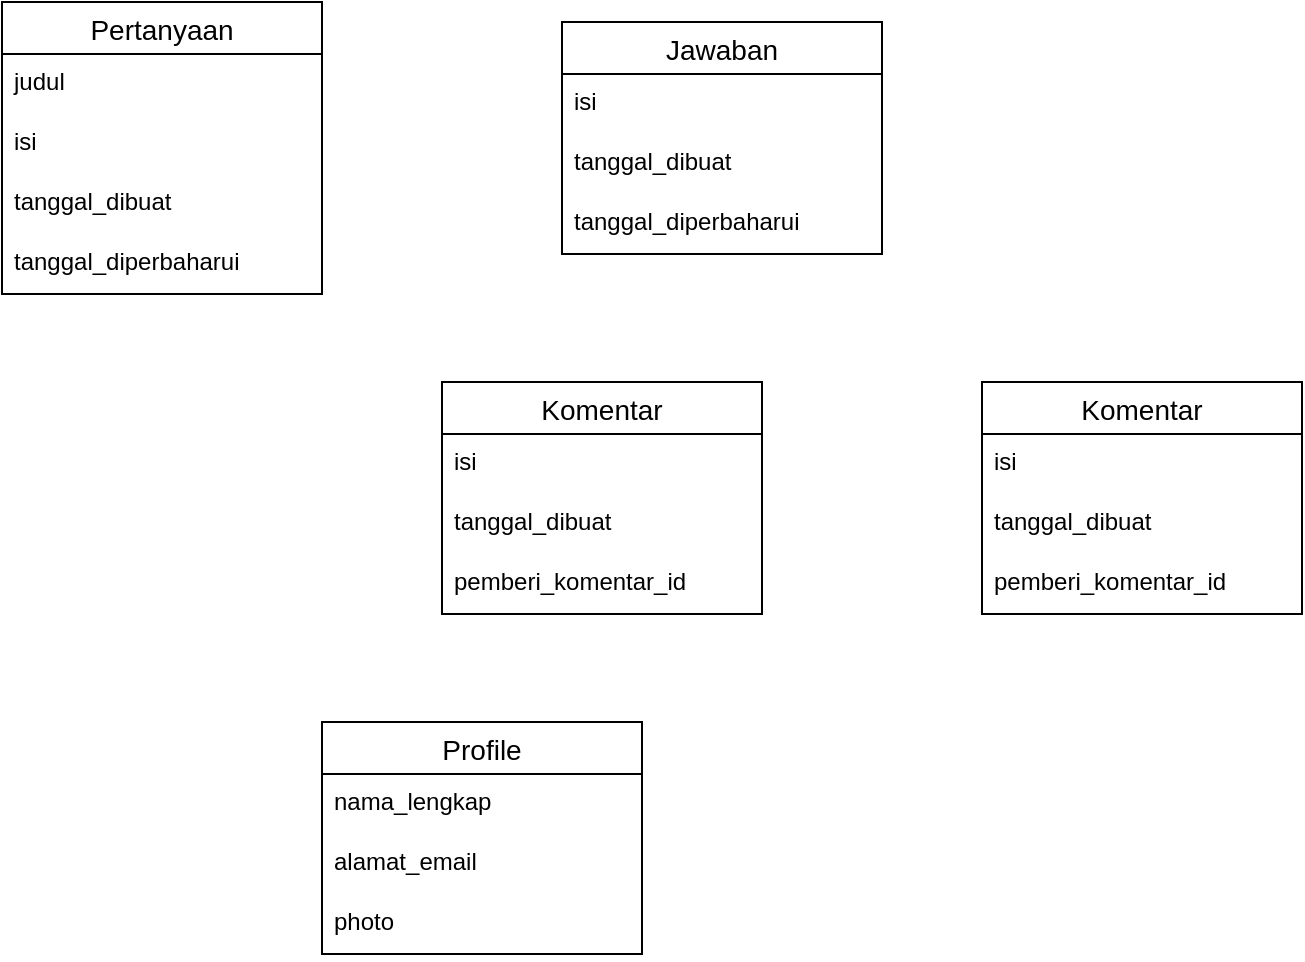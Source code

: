 <mxfile version="13.5.9" type="github">
  <diagram id="R2lEEEUBdFMjLlhIrx00" name="Page-1">
    <mxGraphModel dx="604" dy="674" grid="1" gridSize="10" guides="1" tooltips="1" connect="1" arrows="1" fold="1" page="1" pageScale="1" pageWidth="1100" pageHeight="850" math="0" shadow="0" extFonts="Permanent Marker^https://fonts.googleapis.com/css?family=Permanent+Marker">
      <root>
        <mxCell id="0" />
        <mxCell id="1" parent="0" />
        <mxCell id="hNDTII4GYqArJN-q6H18-1" value="Profile" style="swimlane;fontStyle=0;childLayout=stackLayout;horizontal=1;startSize=26;horizontalStack=0;resizeParent=1;resizeParentMax=0;resizeLast=0;collapsible=1;marginBottom=0;align=center;fontSize=14;" vertex="1" parent="1">
          <mxGeometry x="250" y="490" width="160" height="116" as="geometry" />
        </mxCell>
        <mxCell id="hNDTII4GYqArJN-q6H18-2" value="nama_lengkap" style="text;strokeColor=none;fillColor=none;spacingLeft=4;spacingRight=4;overflow=hidden;rotatable=0;points=[[0,0.5],[1,0.5]];portConstraint=eastwest;fontSize=12;" vertex="1" parent="hNDTII4GYqArJN-q6H18-1">
          <mxGeometry y="26" width="160" height="30" as="geometry" />
        </mxCell>
        <mxCell id="hNDTII4GYqArJN-q6H18-3" value="alamat_email" style="text;strokeColor=none;fillColor=none;spacingLeft=4;spacingRight=4;overflow=hidden;rotatable=0;points=[[0,0.5],[1,0.5]];portConstraint=eastwest;fontSize=12;" vertex="1" parent="hNDTII4GYqArJN-q6H18-1">
          <mxGeometry y="56" width="160" height="30" as="geometry" />
        </mxCell>
        <mxCell id="hNDTII4GYqArJN-q6H18-4" value="photo" style="text;strokeColor=none;fillColor=none;spacingLeft=4;spacingRight=4;overflow=hidden;rotatable=0;points=[[0,0.5],[1,0.5]];portConstraint=eastwest;fontSize=12;" vertex="1" parent="hNDTII4GYqArJN-q6H18-1">
          <mxGeometry y="86" width="160" height="30" as="geometry" />
        </mxCell>
        <mxCell id="hNDTII4GYqArJN-q6H18-5" value="Pertanyaan" style="swimlane;fontStyle=0;childLayout=stackLayout;horizontal=1;startSize=26;horizontalStack=0;resizeParent=1;resizeParentMax=0;resizeLast=0;collapsible=1;marginBottom=0;align=center;fontSize=14;" vertex="1" parent="1">
          <mxGeometry x="90" y="130" width="160" height="146" as="geometry" />
        </mxCell>
        <mxCell id="hNDTII4GYqArJN-q6H18-6" value="judul" style="text;strokeColor=none;fillColor=none;spacingLeft=4;spacingRight=4;overflow=hidden;rotatable=0;points=[[0,0.5],[1,0.5]];portConstraint=eastwest;fontSize=12;" vertex="1" parent="hNDTII4GYqArJN-q6H18-5">
          <mxGeometry y="26" width="160" height="30" as="geometry" />
        </mxCell>
        <mxCell id="hNDTII4GYqArJN-q6H18-7" value="isi" style="text;strokeColor=none;fillColor=none;spacingLeft=4;spacingRight=4;overflow=hidden;rotatable=0;points=[[0,0.5],[1,0.5]];portConstraint=eastwest;fontSize=12;" vertex="1" parent="hNDTII4GYqArJN-q6H18-5">
          <mxGeometry y="56" width="160" height="30" as="geometry" />
        </mxCell>
        <mxCell id="hNDTII4GYqArJN-q6H18-8" value="tanggal_dibuat" style="text;strokeColor=none;fillColor=none;spacingLeft=4;spacingRight=4;overflow=hidden;rotatable=0;points=[[0,0.5],[1,0.5]];portConstraint=eastwest;fontSize=12;" vertex="1" parent="hNDTII4GYqArJN-q6H18-5">
          <mxGeometry y="86" width="160" height="30" as="geometry" />
        </mxCell>
        <mxCell id="hNDTII4GYqArJN-q6H18-22" value="tanggal_diperbaharui" style="text;strokeColor=none;fillColor=none;spacingLeft=4;spacingRight=4;overflow=hidden;rotatable=0;points=[[0,0.5],[1,0.5]];portConstraint=eastwest;fontSize=12;" vertex="1" parent="hNDTII4GYqArJN-q6H18-5">
          <mxGeometry y="116" width="160" height="30" as="geometry" />
        </mxCell>
        <mxCell id="hNDTII4GYqArJN-q6H18-23" value="Jawaban" style="swimlane;fontStyle=0;childLayout=stackLayout;horizontal=1;startSize=26;horizontalStack=0;resizeParent=1;resizeParentMax=0;resizeLast=0;collapsible=1;marginBottom=0;align=center;fontSize=14;" vertex="1" parent="1">
          <mxGeometry x="370" y="140" width="160" height="116" as="geometry" />
        </mxCell>
        <mxCell id="hNDTII4GYqArJN-q6H18-25" value="isi" style="text;strokeColor=none;fillColor=none;spacingLeft=4;spacingRight=4;overflow=hidden;rotatable=0;points=[[0,0.5],[1,0.5]];portConstraint=eastwest;fontSize=12;" vertex="1" parent="hNDTII4GYqArJN-q6H18-23">
          <mxGeometry y="26" width="160" height="30" as="geometry" />
        </mxCell>
        <mxCell id="hNDTII4GYqArJN-q6H18-26" value="tanggal_dibuat" style="text;strokeColor=none;fillColor=none;spacingLeft=4;spacingRight=4;overflow=hidden;rotatable=0;points=[[0,0.5],[1,0.5]];portConstraint=eastwest;fontSize=12;" vertex="1" parent="hNDTII4GYqArJN-q6H18-23">
          <mxGeometry y="56" width="160" height="30" as="geometry" />
        </mxCell>
        <mxCell id="hNDTII4GYqArJN-q6H18-27" value="tanggal_diperbaharui" style="text;strokeColor=none;fillColor=none;spacingLeft=4;spacingRight=4;overflow=hidden;rotatable=0;points=[[0,0.5],[1,0.5]];portConstraint=eastwest;fontSize=12;" vertex="1" parent="hNDTII4GYqArJN-q6H18-23">
          <mxGeometry y="86" width="160" height="30" as="geometry" />
        </mxCell>
        <mxCell id="hNDTII4GYqArJN-q6H18-32" value="Komentar" style="swimlane;fontStyle=0;childLayout=stackLayout;horizontal=1;startSize=26;horizontalStack=0;resizeParent=1;resizeParentMax=0;resizeLast=0;collapsible=1;marginBottom=0;align=center;fontSize=14;" vertex="1" parent="1">
          <mxGeometry x="580" y="320" width="160" height="116" as="geometry" />
        </mxCell>
        <mxCell id="hNDTII4GYqArJN-q6H18-33" value="isi" style="text;strokeColor=none;fillColor=none;spacingLeft=4;spacingRight=4;overflow=hidden;rotatable=0;points=[[0,0.5],[1,0.5]];portConstraint=eastwest;fontSize=12;" vertex="1" parent="hNDTII4GYqArJN-q6H18-32">
          <mxGeometry y="26" width="160" height="30" as="geometry" />
        </mxCell>
        <mxCell id="hNDTII4GYqArJN-q6H18-34" value="tanggal_dibuat" style="text;strokeColor=none;fillColor=none;spacingLeft=4;spacingRight=4;overflow=hidden;rotatable=0;points=[[0,0.5],[1,0.5]];portConstraint=eastwest;fontSize=12;" vertex="1" parent="hNDTII4GYqArJN-q6H18-32">
          <mxGeometry y="56" width="160" height="30" as="geometry" />
        </mxCell>
        <mxCell id="hNDTII4GYqArJN-q6H18-35" value="pemberi_komentar_id" style="text;strokeColor=none;fillColor=none;spacingLeft=4;spacingRight=4;overflow=hidden;rotatable=0;points=[[0,0.5],[1,0.5]];portConstraint=eastwest;fontSize=12;" vertex="1" parent="hNDTII4GYqArJN-q6H18-32">
          <mxGeometry y="86" width="160" height="30" as="geometry" />
        </mxCell>
        <mxCell id="hNDTII4GYqArJN-q6H18-28" value="Komentar" style="swimlane;fontStyle=0;childLayout=stackLayout;horizontal=1;startSize=26;horizontalStack=0;resizeParent=1;resizeParentMax=0;resizeLast=0;collapsible=1;marginBottom=0;align=center;fontSize=14;" vertex="1" parent="1">
          <mxGeometry x="310" y="320" width="160" height="116" as="geometry" />
        </mxCell>
        <mxCell id="hNDTII4GYqArJN-q6H18-29" value="isi" style="text;strokeColor=none;fillColor=none;spacingLeft=4;spacingRight=4;overflow=hidden;rotatable=0;points=[[0,0.5],[1,0.5]];portConstraint=eastwest;fontSize=12;" vertex="1" parent="hNDTII4GYqArJN-q6H18-28">
          <mxGeometry y="26" width="160" height="30" as="geometry" />
        </mxCell>
        <mxCell id="hNDTII4GYqArJN-q6H18-30" value="tanggal_dibuat" style="text;strokeColor=none;fillColor=none;spacingLeft=4;spacingRight=4;overflow=hidden;rotatable=0;points=[[0,0.5],[1,0.5]];portConstraint=eastwest;fontSize=12;" vertex="1" parent="hNDTII4GYqArJN-q6H18-28">
          <mxGeometry y="56" width="160" height="30" as="geometry" />
        </mxCell>
        <mxCell id="hNDTII4GYqArJN-q6H18-31" value="pemberi_komentar_id" style="text;strokeColor=none;fillColor=none;spacingLeft=4;spacingRight=4;overflow=hidden;rotatable=0;points=[[0,0.5],[1,0.5]];portConstraint=eastwest;fontSize=12;" vertex="1" parent="hNDTII4GYqArJN-q6H18-28">
          <mxGeometry y="86" width="160" height="30" as="geometry" />
        </mxCell>
      </root>
    </mxGraphModel>
  </diagram>
</mxfile>
